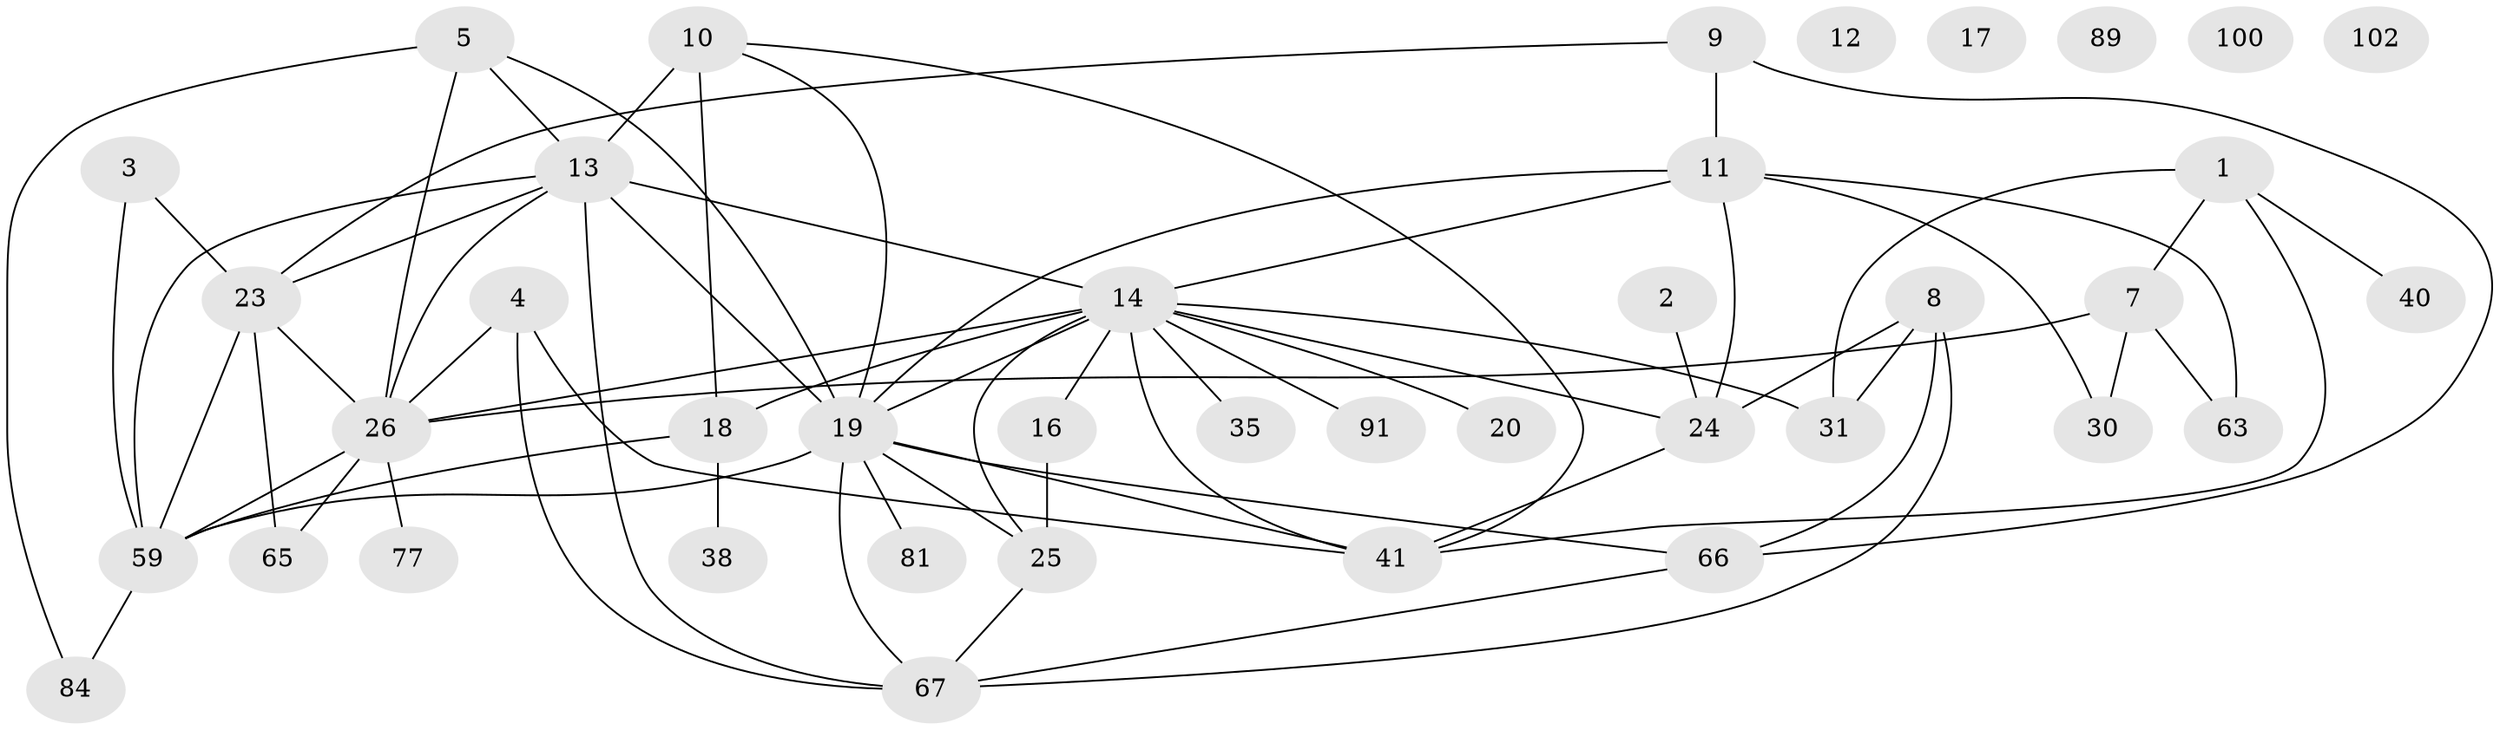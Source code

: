 // original degree distribution, {2: 0.20353982300884957, 3: 0.2743362831858407, 1: 0.17699115044247787, 0: 0.035398230088495575, 6: 0.04424778761061947, 5: 0.13274336283185842, 4: 0.11504424778761062, 7: 0.017699115044247787}
// Generated by graph-tools (version 1.1) at 2025/16/03/04/25 18:16:39]
// undirected, 40 vertices, 69 edges
graph export_dot {
graph [start="1"]
  node [color=gray90,style=filled];
  1 [super="+6+104"];
  2 [super="+85+42"];
  3 [super="+74+79+46"];
  4 [super="+32"];
  5 [super="+70"];
  7 [super="+47"];
  8 [super="+58"];
  9 [super="+15"];
  10 [super="+64"];
  11 [super="+28"];
  12;
  13 [super="+37+44+22"];
  14 [super="+75+57+51+72+45"];
  16;
  17 [super="+90"];
  18 [super="+21+62"];
  19 [super="+43+39+68+29"];
  20;
  23 [super="+95+86+34"];
  24 [super="+105+107"];
  25 [super="+27"];
  26 [super="+83+33"];
  30 [super="+60"];
  31;
  35;
  38;
  40 [super="+50"];
  41 [super="+53+55+108"];
  59 [super="+93"];
  63;
  65 [super="+106"];
  66 [super="+96"];
  67 [super="+82"];
  77;
  81;
  84;
  89;
  91;
  100;
  102;
  1 -- 31;
  1 -- 41;
  1 -- 7;
  1 -- 40;
  2 -- 24;
  3 -- 59 [weight=2];
  3 -- 23 [weight=2];
  4 -- 41;
  4 -- 67;
  4 -- 26;
  5 -- 84;
  5 -- 19;
  5 -- 13;
  5 -- 26;
  7 -- 63;
  7 -- 30;
  7 -- 26 [weight=2];
  8 -- 66;
  8 -- 24;
  8 -- 31;
  8 -- 67;
  9 -- 66;
  9 -- 11;
  9 -- 23;
  10 -- 41;
  10 -- 13 [weight=2];
  10 -- 19;
  10 -- 18 [weight=2];
  11 -- 63;
  11 -- 24;
  11 -- 19;
  11 -- 30;
  11 -- 14 [weight=2];
  13 -- 14 [weight=2];
  13 -- 19;
  13 -- 26 [weight=3];
  13 -- 59;
  13 -- 23;
  13 -- 67;
  14 -- 24 [weight=3];
  14 -- 20;
  14 -- 19 [weight=3];
  14 -- 25;
  14 -- 35;
  14 -- 41;
  14 -- 18;
  14 -- 31;
  14 -- 16;
  14 -- 91;
  14 -- 26 [weight=2];
  16 -- 25;
  18 -- 59;
  18 -- 38;
  19 -- 59;
  19 -- 66;
  19 -- 41;
  19 -- 81;
  19 -- 25;
  19 -- 67;
  23 -- 59;
  23 -- 65;
  23 -- 26;
  24 -- 41;
  25 -- 67;
  26 -- 59 [weight=2];
  26 -- 65 [weight=2];
  26 -- 77;
  59 -- 84;
  66 -- 67;
}
